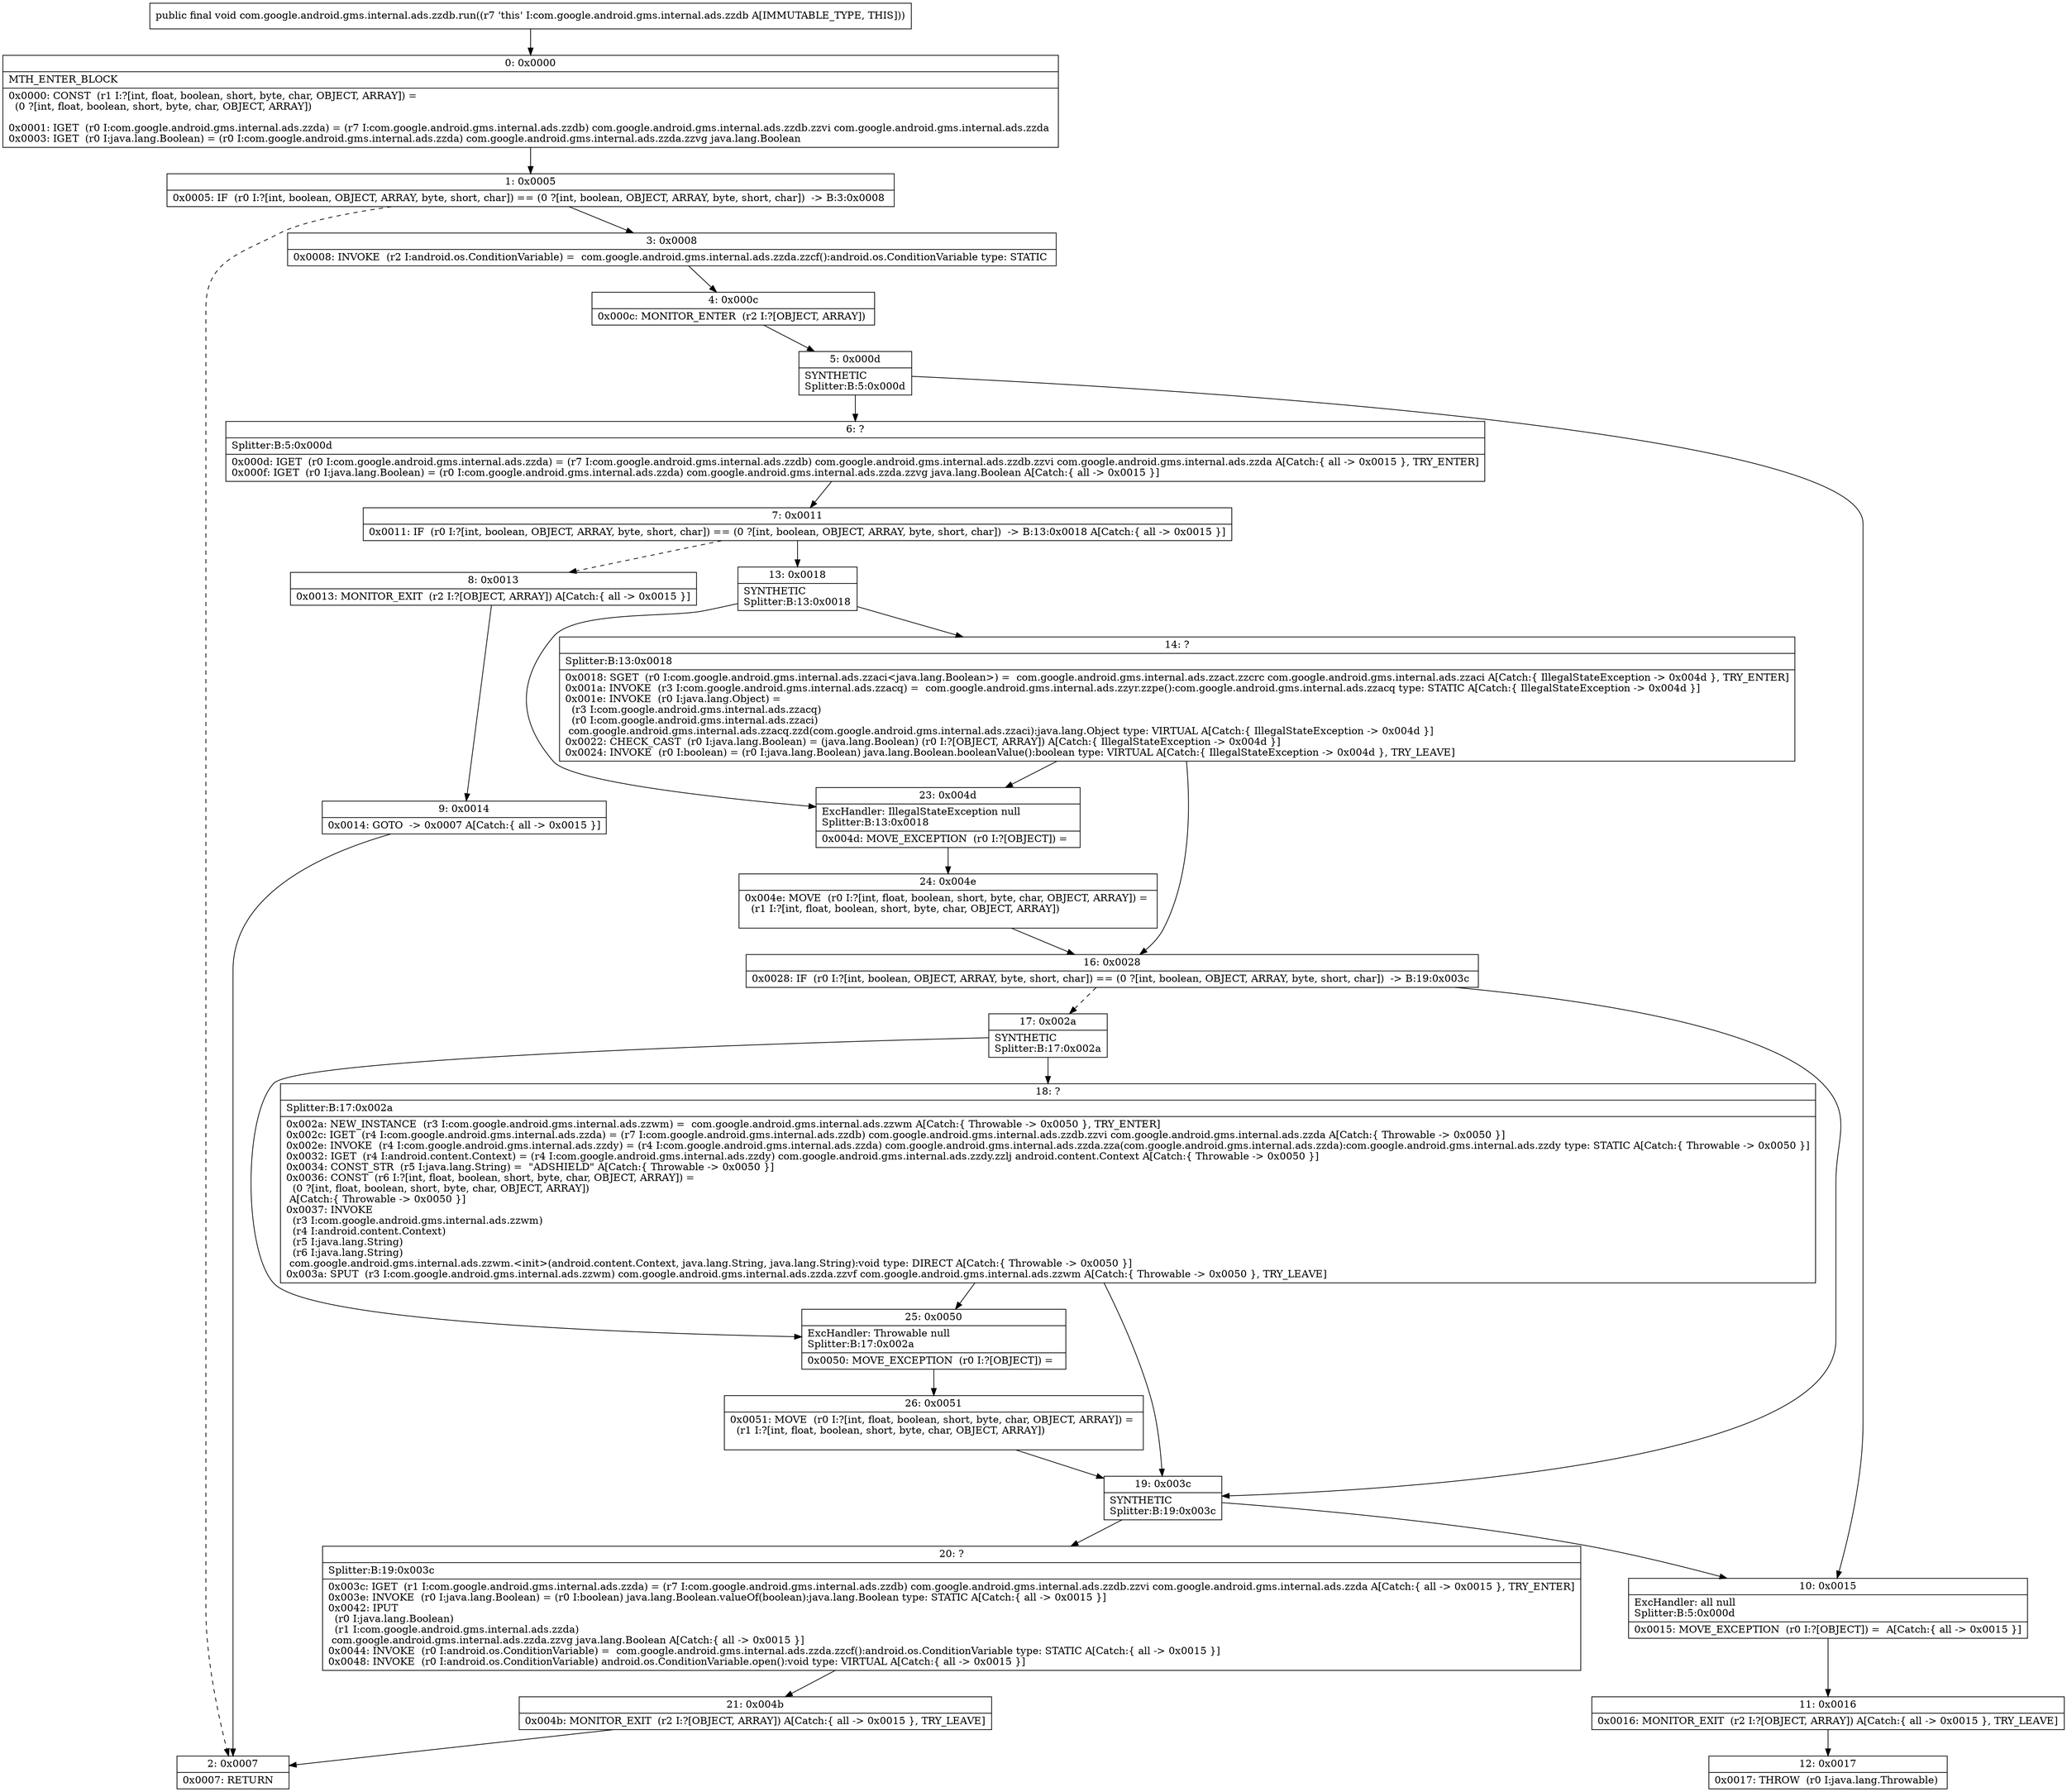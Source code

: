 digraph "CFG forcom.google.android.gms.internal.ads.zzdb.run()V" {
Node_0 [shape=record,label="{0\:\ 0x0000|MTH_ENTER_BLOCK\l|0x0000: CONST  (r1 I:?[int, float, boolean, short, byte, char, OBJECT, ARRAY]) = \l  (0 ?[int, float, boolean, short, byte, char, OBJECT, ARRAY])\l \l0x0001: IGET  (r0 I:com.google.android.gms.internal.ads.zzda) = (r7 I:com.google.android.gms.internal.ads.zzdb) com.google.android.gms.internal.ads.zzdb.zzvi com.google.android.gms.internal.ads.zzda \l0x0003: IGET  (r0 I:java.lang.Boolean) = (r0 I:com.google.android.gms.internal.ads.zzda) com.google.android.gms.internal.ads.zzda.zzvg java.lang.Boolean \l}"];
Node_1 [shape=record,label="{1\:\ 0x0005|0x0005: IF  (r0 I:?[int, boolean, OBJECT, ARRAY, byte, short, char]) == (0 ?[int, boolean, OBJECT, ARRAY, byte, short, char])  \-\> B:3:0x0008 \l}"];
Node_2 [shape=record,label="{2\:\ 0x0007|0x0007: RETURN   \l}"];
Node_3 [shape=record,label="{3\:\ 0x0008|0x0008: INVOKE  (r2 I:android.os.ConditionVariable) =  com.google.android.gms.internal.ads.zzda.zzcf():android.os.ConditionVariable type: STATIC \l}"];
Node_4 [shape=record,label="{4\:\ 0x000c|0x000c: MONITOR_ENTER  (r2 I:?[OBJECT, ARRAY]) \l}"];
Node_5 [shape=record,label="{5\:\ 0x000d|SYNTHETIC\lSplitter:B:5:0x000d\l}"];
Node_6 [shape=record,label="{6\:\ ?|Splitter:B:5:0x000d\l|0x000d: IGET  (r0 I:com.google.android.gms.internal.ads.zzda) = (r7 I:com.google.android.gms.internal.ads.zzdb) com.google.android.gms.internal.ads.zzdb.zzvi com.google.android.gms.internal.ads.zzda A[Catch:\{ all \-\> 0x0015 \}, TRY_ENTER]\l0x000f: IGET  (r0 I:java.lang.Boolean) = (r0 I:com.google.android.gms.internal.ads.zzda) com.google.android.gms.internal.ads.zzda.zzvg java.lang.Boolean A[Catch:\{ all \-\> 0x0015 \}]\l}"];
Node_7 [shape=record,label="{7\:\ 0x0011|0x0011: IF  (r0 I:?[int, boolean, OBJECT, ARRAY, byte, short, char]) == (0 ?[int, boolean, OBJECT, ARRAY, byte, short, char])  \-\> B:13:0x0018 A[Catch:\{ all \-\> 0x0015 \}]\l}"];
Node_8 [shape=record,label="{8\:\ 0x0013|0x0013: MONITOR_EXIT  (r2 I:?[OBJECT, ARRAY]) A[Catch:\{ all \-\> 0x0015 \}]\l}"];
Node_9 [shape=record,label="{9\:\ 0x0014|0x0014: GOTO  \-\> 0x0007 A[Catch:\{ all \-\> 0x0015 \}]\l}"];
Node_10 [shape=record,label="{10\:\ 0x0015|ExcHandler: all null\lSplitter:B:5:0x000d\l|0x0015: MOVE_EXCEPTION  (r0 I:?[OBJECT]) =  A[Catch:\{ all \-\> 0x0015 \}]\l}"];
Node_11 [shape=record,label="{11\:\ 0x0016|0x0016: MONITOR_EXIT  (r2 I:?[OBJECT, ARRAY]) A[Catch:\{ all \-\> 0x0015 \}, TRY_LEAVE]\l}"];
Node_12 [shape=record,label="{12\:\ 0x0017|0x0017: THROW  (r0 I:java.lang.Throwable) \l}"];
Node_13 [shape=record,label="{13\:\ 0x0018|SYNTHETIC\lSplitter:B:13:0x0018\l}"];
Node_14 [shape=record,label="{14\:\ ?|Splitter:B:13:0x0018\l|0x0018: SGET  (r0 I:com.google.android.gms.internal.ads.zzaci\<java.lang.Boolean\>) =  com.google.android.gms.internal.ads.zzact.zzcrc com.google.android.gms.internal.ads.zzaci A[Catch:\{ IllegalStateException \-\> 0x004d \}, TRY_ENTER]\l0x001a: INVOKE  (r3 I:com.google.android.gms.internal.ads.zzacq) =  com.google.android.gms.internal.ads.zzyr.zzpe():com.google.android.gms.internal.ads.zzacq type: STATIC A[Catch:\{ IllegalStateException \-\> 0x004d \}]\l0x001e: INVOKE  (r0 I:java.lang.Object) = \l  (r3 I:com.google.android.gms.internal.ads.zzacq)\l  (r0 I:com.google.android.gms.internal.ads.zzaci)\l com.google.android.gms.internal.ads.zzacq.zzd(com.google.android.gms.internal.ads.zzaci):java.lang.Object type: VIRTUAL A[Catch:\{ IllegalStateException \-\> 0x004d \}]\l0x0022: CHECK_CAST  (r0 I:java.lang.Boolean) = (java.lang.Boolean) (r0 I:?[OBJECT, ARRAY]) A[Catch:\{ IllegalStateException \-\> 0x004d \}]\l0x0024: INVOKE  (r0 I:boolean) = (r0 I:java.lang.Boolean) java.lang.Boolean.booleanValue():boolean type: VIRTUAL A[Catch:\{ IllegalStateException \-\> 0x004d \}, TRY_LEAVE]\l}"];
Node_16 [shape=record,label="{16\:\ 0x0028|0x0028: IF  (r0 I:?[int, boolean, OBJECT, ARRAY, byte, short, char]) == (0 ?[int, boolean, OBJECT, ARRAY, byte, short, char])  \-\> B:19:0x003c \l}"];
Node_17 [shape=record,label="{17\:\ 0x002a|SYNTHETIC\lSplitter:B:17:0x002a\l}"];
Node_18 [shape=record,label="{18\:\ ?|Splitter:B:17:0x002a\l|0x002a: NEW_INSTANCE  (r3 I:com.google.android.gms.internal.ads.zzwm) =  com.google.android.gms.internal.ads.zzwm A[Catch:\{ Throwable \-\> 0x0050 \}, TRY_ENTER]\l0x002c: IGET  (r4 I:com.google.android.gms.internal.ads.zzda) = (r7 I:com.google.android.gms.internal.ads.zzdb) com.google.android.gms.internal.ads.zzdb.zzvi com.google.android.gms.internal.ads.zzda A[Catch:\{ Throwable \-\> 0x0050 \}]\l0x002e: INVOKE  (r4 I:com.google.android.gms.internal.ads.zzdy) = (r4 I:com.google.android.gms.internal.ads.zzda) com.google.android.gms.internal.ads.zzda.zza(com.google.android.gms.internal.ads.zzda):com.google.android.gms.internal.ads.zzdy type: STATIC A[Catch:\{ Throwable \-\> 0x0050 \}]\l0x0032: IGET  (r4 I:android.content.Context) = (r4 I:com.google.android.gms.internal.ads.zzdy) com.google.android.gms.internal.ads.zzdy.zzlj android.content.Context A[Catch:\{ Throwable \-\> 0x0050 \}]\l0x0034: CONST_STR  (r5 I:java.lang.String) =  \"ADSHIELD\" A[Catch:\{ Throwable \-\> 0x0050 \}]\l0x0036: CONST  (r6 I:?[int, float, boolean, short, byte, char, OBJECT, ARRAY]) = \l  (0 ?[int, float, boolean, short, byte, char, OBJECT, ARRAY])\l A[Catch:\{ Throwable \-\> 0x0050 \}]\l0x0037: INVOKE  \l  (r3 I:com.google.android.gms.internal.ads.zzwm)\l  (r4 I:android.content.Context)\l  (r5 I:java.lang.String)\l  (r6 I:java.lang.String)\l com.google.android.gms.internal.ads.zzwm.\<init\>(android.content.Context, java.lang.String, java.lang.String):void type: DIRECT A[Catch:\{ Throwable \-\> 0x0050 \}]\l0x003a: SPUT  (r3 I:com.google.android.gms.internal.ads.zzwm) com.google.android.gms.internal.ads.zzda.zzvf com.google.android.gms.internal.ads.zzwm A[Catch:\{ Throwable \-\> 0x0050 \}, TRY_LEAVE]\l}"];
Node_19 [shape=record,label="{19\:\ 0x003c|SYNTHETIC\lSplitter:B:19:0x003c\l}"];
Node_20 [shape=record,label="{20\:\ ?|Splitter:B:19:0x003c\l|0x003c: IGET  (r1 I:com.google.android.gms.internal.ads.zzda) = (r7 I:com.google.android.gms.internal.ads.zzdb) com.google.android.gms.internal.ads.zzdb.zzvi com.google.android.gms.internal.ads.zzda A[Catch:\{ all \-\> 0x0015 \}, TRY_ENTER]\l0x003e: INVOKE  (r0 I:java.lang.Boolean) = (r0 I:boolean) java.lang.Boolean.valueOf(boolean):java.lang.Boolean type: STATIC A[Catch:\{ all \-\> 0x0015 \}]\l0x0042: IPUT  \l  (r0 I:java.lang.Boolean)\l  (r1 I:com.google.android.gms.internal.ads.zzda)\l com.google.android.gms.internal.ads.zzda.zzvg java.lang.Boolean A[Catch:\{ all \-\> 0x0015 \}]\l0x0044: INVOKE  (r0 I:android.os.ConditionVariable) =  com.google.android.gms.internal.ads.zzda.zzcf():android.os.ConditionVariable type: STATIC A[Catch:\{ all \-\> 0x0015 \}]\l0x0048: INVOKE  (r0 I:android.os.ConditionVariable) android.os.ConditionVariable.open():void type: VIRTUAL A[Catch:\{ all \-\> 0x0015 \}]\l}"];
Node_21 [shape=record,label="{21\:\ 0x004b|0x004b: MONITOR_EXIT  (r2 I:?[OBJECT, ARRAY]) A[Catch:\{ all \-\> 0x0015 \}, TRY_LEAVE]\l}"];
Node_23 [shape=record,label="{23\:\ 0x004d|ExcHandler: IllegalStateException null\lSplitter:B:13:0x0018\l|0x004d: MOVE_EXCEPTION  (r0 I:?[OBJECT]) =  \l}"];
Node_24 [shape=record,label="{24\:\ 0x004e|0x004e: MOVE  (r0 I:?[int, float, boolean, short, byte, char, OBJECT, ARRAY]) = \l  (r1 I:?[int, float, boolean, short, byte, char, OBJECT, ARRAY])\l \l}"];
Node_25 [shape=record,label="{25\:\ 0x0050|ExcHandler: Throwable null\lSplitter:B:17:0x002a\l|0x0050: MOVE_EXCEPTION  (r0 I:?[OBJECT]) =  \l}"];
Node_26 [shape=record,label="{26\:\ 0x0051|0x0051: MOVE  (r0 I:?[int, float, boolean, short, byte, char, OBJECT, ARRAY]) = \l  (r1 I:?[int, float, boolean, short, byte, char, OBJECT, ARRAY])\l \l}"];
MethodNode[shape=record,label="{public final void com.google.android.gms.internal.ads.zzdb.run((r7 'this' I:com.google.android.gms.internal.ads.zzdb A[IMMUTABLE_TYPE, THIS])) }"];
MethodNode -> Node_0;
Node_0 -> Node_1;
Node_1 -> Node_2[style=dashed];
Node_1 -> Node_3;
Node_3 -> Node_4;
Node_4 -> Node_5;
Node_5 -> Node_6;
Node_5 -> Node_10;
Node_6 -> Node_7;
Node_7 -> Node_8[style=dashed];
Node_7 -> Node_13;
Node_8 -> Node_9;
Node_9 -> Node_2;
Node_10 -> Node_11;
Node_11 -> Node_12;
Node_13 -> Node_14;
Node_13 -> Node_23;
Node_14 -> Node_23;
Node_14 -> Node_16;
Node_16 -> Node_17[style=dashed];
Node_16 -> Node_19;
Node_17 -> Node_18;
Node_17 -> Node_25;
Node_18 -> Node_19;
Node_18 -> Node_25;
Node_19 -> Node_20;
Node_19 -> Node_10;
Node_20 -> Node_21;
Node_21 -> Node_2;
Node_23 -> Node_24;
Node_24 -> Node_16;
Node_25 -> Node_26;
Node_26 -> Node_19;
}

